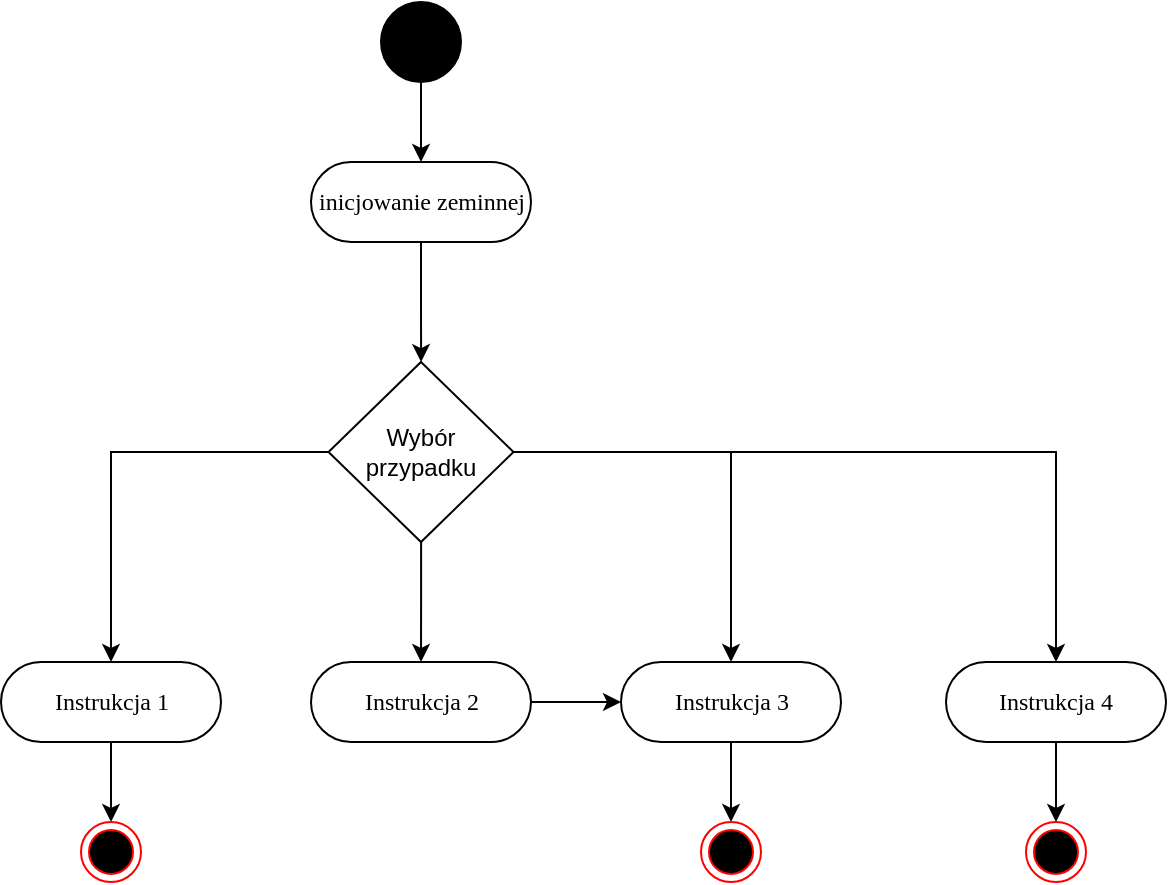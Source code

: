 <mxfile version="17.2.4" type="device"><diagram name="Page-1" id="0783ab3e-0a74-02c8-0abd-f7b4e66b4bec"><mxGraphModel dx="1038" dy="547" grid="1" gridSize="10" guides="1" tooltips="1" connect="1" arrows="1" fold="1" page="1" pageScale="1" pageWidth="850" pageHeight="1100" background="none" math="0" shadow="0"><root><mxCell id="0"/><mxCell id="1" parent="0"/><mxCell id="zOx9Pb2hn6zzLMYR2r0W-32" value="" style="edgeStyle=orthogonalEdgeStyle;rounded=0;orthogonalLoop=1;jettySize=auto;html=1;" parent="1" source="zOx9Pb2hn6zzLMYR2r0W-1" target="zOx9Pb2hn6zzLMYR2r0W-31" edge="1"><mxGeometry relative="1" as="geometry"/></mxCell><mxCell id="zOx9Pb2hn6zzLMYR2r0W-1" value="" style="ellipse;whiteSpace=wrap;html=1;rounded=0;shadow=0;comic=0;labelBackgroundColor=none;strokeWidth=1;fillColor=#000000;fontFamily=Verdana;fontSize=12;align=center;" parent="1" vertex="1"><mxGeometry x="257.5" y="120" width="40" height="40" as="geometry"/></mxCell><mxCell id="y0h_D8ZwYPy6rPsLZog9-14" value="" style="edgeStyle=orthogonalEdgeStyle;rounded=0;orthogonalLoop=1;jettySize=auto;html=1;" parent="1" source="zOx9Pb2hn6zzLMYR2r0W-4" target="y0h_D8ZwYPy6rPsLZog9-13" edge="1"><mxGeometry relative="1" as="geometry"/></mxCell><mxCell id="y0h_D8ZwYPy6rPsLZog9-16" style="edgeStyle=orthogonalEdgeStyle;rounded=0;orthogonalLoop=1;jettySize=auto;html=1;entryX=0.5;entryY=0;entryDx=0;entryDy=0;" parent="1" source="zOx9Pb2hn6zzLMYR2r0W-4" target="y0h_D8ZwYPy6rPsLZog9-1" edge="1"><mxGeometry relative="1" as="geometry"/></mxCell><mxCell id="y0h_D8ZwYPy6rPsLZog9-17" style="edgeStyle=orthogonalEdgeStyle;rounded=0;orthogonalLoop=1;jettySize=auto;html=1;entryX=0.5;entryY=0;entryDx=0;entryDy=0;" parent="1" source="zOx9Pb2hn6zzLMYR2r0W-4" target="y0h_D8ZwYPy6rPsLZog9-5" edge="1"><mxGeometry relative="1" as="geometry"/></mxCell><mxCell id="y0h_D8ZwYPy6rPsLZog9-18" style="edgeStyle=orthogonalEdgeStyle;rounded=0;orthogonalLoop=1;jettySize=auto;html=1;entryX=0.5;entryY=0;entryDx=0;entryDy=0;" parent="1" source="zOx9Pb2hn6zzLMYR2r0W-4" target="y0h_D8ZwYPy6rPsLZog9-7" edge="1"><mxGeometry relative="1" as="geometry"/></mxCell><mxCell id="zOx9Pb2hn6zzLMYR2r0W-4" value="Wybór przypadku" style="rhombus;whiteSpace=wrap;html=1;" parent="1" vertex="1"><mxGeometry x="231.25" y="300" width="92.5" height="90" as="geometry"/></mxCell><mxCell id="zOx9Pb2hn6zzLMYR2r0W-5" value="" style="ellipse;html=1;shape=endState;fillColor=#000000;strokeColor=#ff0000;" parent="1" vertex="1"><mxGeometry x="580" y="530" width="30" height="30" as="geometry"/></mxCell><mxCell id="y0h_D8ZwYPy6rPsLZog9-11" style="edgeStyle=orthogonalEdgeStyle;rounded=0;orthogonalLoop=1;jettySize=auto;html=1;" parent="1" source="zOx9Pb2hn6zzLMYR2r0W-31" target="zOx9Pb2hn6zzLMYR2r0W-4" edge="1"><mxGeometry relative="1" as="geometry"/></mxCell><mxCell id="zOx9Pb2hn6zzLMYR2r0W-31" value="inicjowanie zeminnej" style="rounded=1;whiteSpace=wrap;html=1;shadow=0;comic=0;labelBackgroundColor=none;strokeWidth=1;fontFamily=Verdana;fontSize=12;align=center;arcSize=50;" parent="1" vertex="1"><mxGeometry x="222.5" y="200" width="110" height="40" as="geometry"/></mxCell><mxCell id="y0h_D8ZwYPy6rPsLZog9-20" value="" style="edgeStyle=orthogonalEdgeStyle;rounded=0;orthogonalLoop=1;jettySize=auto;html=1;" parent="1" source="y0h_D8ZwYPy6rPsLZog9-1" target="y0h_D8ZwYPy6rPsLZog9-19" edge="1"><mxGeometry relative="1" as="geometry"/></mxCell><mxCell id="y0h_D8ZwYPy6rPsLZog9-1" value="Instrukcja 1" style="rounded=1;whiteSpace=wrap;html=1;shadow=0;comic=0;labelBackgroundColor=none;strokeWidth=1;fontFamily=Verdana;fontSize=12;align=center;arcSize=50;" parent="1" vertex="1"><mxGeometry x="67.5" y="450" width="110" height="40" as="geometry"/></mxCell><mxCell id="y0h_D8ZwYPy6rPsLZog9-21" value="" style="edgeStyle=orthogonalEdgeStyle;rounded=0;orthogonalLoop=1;jettySize=auto;html=1;" parent="1" source="y0h_D8ZwYPy6rPsLZog9-5" target="y0h_D8ZwYPy6rPsLZog9-7" edge="1"><mxGeometry relative="1" as="geometry"/></mxCell><mxCell id="y0h_D8ZwYPy6rPsLZog9-5" value="Instrukcja 2" style="rounded=1;whiteSpace=wrap;html=1;shadow=0;comic=0;labelBackgroundColor=none;strokeWidth=1;fontFamily=Verdana;fontSize=12;align=center;arcSize=50;" parent="1" vertex="1"><mxGeometry x="222.5" y="450" width="110" height="40" as="geometry"/></mxCell><mxCell id="y0h_D8ZwYPy6rPsLZog9-23" value="" style="edgeStyle=orthogonalEdgeStyle;rounded=0;orthogonalLoop=1;jettySize=auto;html=1;" parent="1" source="y0h_D8ZwYPy6rPsLZog9-7" target="y0h_D8ZwYPy6rPsLZog9-22" edge="1"><mxGeometry relative="1" as="geometry"/></mxCell><mxCell id="y0h_D8ZwYPy6rPsLZog9-7" value="Instrukcja 3" style="rounded=1;whiteSpace=wrap;html=1;shadow=0;comic=0;labelBackgroundColor=none;strokeWidth=1;fontFamily=Verdana;fontSize=12;align=center;arcSize=50;" parent="1" vertex="1"><mxGeometry x="377.5" y="450" width="110" height="40" as="geometry"/></mxCell><mxCell id="y0h_D8ZwYPy6rPsLZog9-15" value="" style="edgeStyle=orthogonalEdgeStyle;rounded=0;orthogonalLoop=1;jettySize=auto;html=1;" parent="1" source="y0h_D8ZwYPy6rPsLZog9-13" target="zOx9Pb2hn6zzLMYR2r0W-5" edge="1"><mxGeometry relative="1" as="geometry"/></mxCell><mxCell id="y0h_D8ZwYPy6rPsLZog9-13" value="Instrukcja 4" style="rounded=1;whiteSpace=wrap;html=1;shadow=0;comic=0;labelBackgroundColor=none;strokeWidth=1;fontFamily=Verdana;fontSize=12;align=center;arcSize=50;" parent="1" vertex="1"><mxGeometry x="540" y="450" width="110" height="40" as="geometry"/></mxCell><mxCell id="y0h_D8ZwYPy6rPsLZog9-19" value="" style="ellipse;html=1;shape=endState;fillColor=#000000;strokeColor=#ff0000;" parent="1" vertex="1"><mxGeometry x="107.5" y="530" width="30" height="30" as="geometry"/></mxCell><mxCell id="y0h_D8ZwYPy6rPsLZog9-22" value="" style="ellipse;html=1;shape=endState;fillColor=#000000;strokeColor=#ff0000;" parent="1" vertex="1"><mxGeometry x="417.5" y="530" width="30" height="30" as="geometry"/></mxCell></root></mxGraphModel></diagram></mxfile>